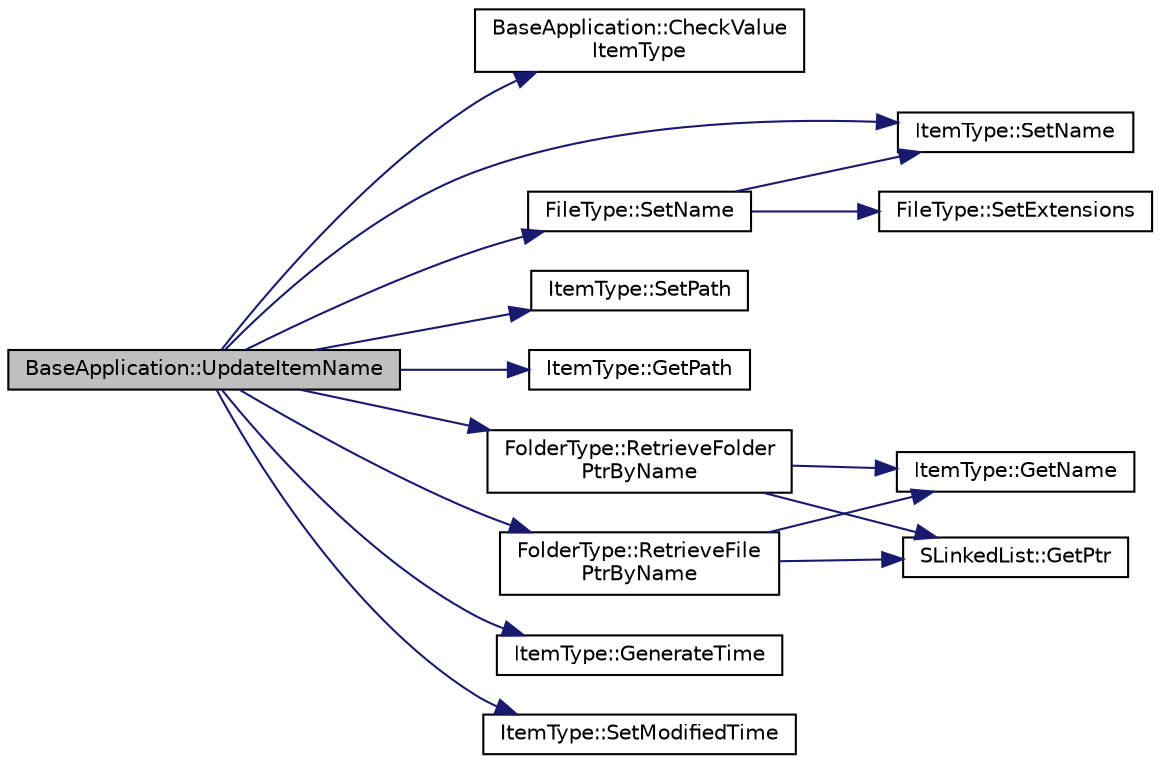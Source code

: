digraph "BaseApplication::UpdateItemName"
{
 // LATEX_PDF_SIZE
  edge [fontname="Helvetica",fontsize="10",labelfontname="Helvetica",labelfontsize="10"];
  node [fontname="Helvetica",fontsize="10",shape=record];
  rankdir="LR";
  Node414 [label="BaseApplication::UpdateItemName",height=0.2,width=0.4,color="black", fillcolor="grey75", style="filled", fontcolor="black",tooltip="Update Item Name you search in Current Folder. @detail operation update [target] [value] it can be on..."];
  Node414 -> Node415 [color="midnightblue",fontsize="10",style="solid",fontname="Helvetica"];
  Node415 [label="BaseApplication::CheckValue\lItemType",height=0.2,width=0.4,color="black", fillcolor="white", style="filled",URL="$class_base_application.html#ad64a38a56c42072975d8b87cfec294ab",tooltip="Check ItemType and Value is right."];
  Node414 -> Node416 [color="midnightblue",fontsize="10",style="solid",fontname="Helvetica"];
  Node416 [label="FileType::SetName",height=0.2,width=0.4,color="black", fillcolor="white", style="filled",URL="$class_file_type.html#a7c9ca3f10dfef3030006550fd0099ce7",tooltip="Set File Name. @detail also Set Extensions."];
  Node416 -> Node417 [color="midnightblue",fontsize="10",style="solid",fontname="Helvetica"];
  Node417 [label="ItemType::SetName",height=0.2,width=0.4,color="black", fillcolor="white", style="filled",URL="$class_item_type.html#aea24328c7ff5e5b1c04599bba74d2f80",tooltip="Set Item Name."];
  Node416 -> Node418 [color="midnightblue",fontsize="10",style="solid",fontname="Helvetica"];
  Node418 [label="FileType::SetExtensions",height=0.2,width=0.4,color="black", fillcolor="white", style="filled",URL="$class_file_type.html#a0ed4831bb1173cc6a4a660afa58a5401",tooltip="Set Extensions. @detail Do not use this except reading data!"];
  Node414 -> Node419 [color="midnightblue",fontsize="10",style="solid",fontname="Helvetica"];
  Node419 [label="ItemType::SetPath",height=0.2,width=0.4,color="black", fillcolor="white", style="filled",URL="$class_item_type.html#a6388a6b8b947b1a75d2a7342ae0b95c3",tooltip="Set Item path."];
  Node414 -> Node420 [color="midnightblue",fontsize="10",style="solid",fontname="Helvetica"];
  Node420 [label="ItemType::GetPath",height=0.2,width=0.4,color="black", fillcolor="white", style="filled",URL="$class_item_type.html#a12779ddd429e3fac928c8ade27b12107",tooltip="Get Item path."];
  Node414 -> Node421 [color="midnightblue",fontsize="10",style="solid",fontname="Helvetica"];
  Node421 [label="FolderType::RetrieveFile\lPtrByName",height=0.2,width=0.4,color="black", fillcolor="white", style="filled",URL="$class_folder_type.html#a8b5028594bd1152e468d1d824472c155",tooltip="Retrieve the pointer of the one File you search in Current Folder."];
  Node421 -> Node422 [color="midnightblue",fontsize="10",style="solid",fontname="Helvetica"];
  Node422 [label="ItemType::GetName",height=0.2,width=0.4,color="black", fillcolor="white", style="filled",URL="$class_item_type.html#a6a8650790e4d0c8a212574cf77e23cb9",tooltip="Get Item name."];
  Node421 -> Node423 [color="midnightblue",fontsize="10",style="solid",fontname="Helvetica"];
  Node423 [label="SLinkedList::GetPtr",height=0.2,width=0.4,color="black", fillcolor="white", style="filled",URL="$class_s_linked_list.html#a4519d71a8e2d58472ff6b3b3319f37af",tooltip="get the data which has same id in the list.(Sequential Search)"];
  Node414 -> Node424 [color="midnightblue",fontsize="10",style="solid",fontname="Helvetica"];
  Node424 [label="ItemType::GenerateTime",height=0.2,width=0.4,color="black", fillcolor="white", style="filled",URL="$class_item_type.html#adbc3ed4932a99903e5f67d7ed43c1ca1",tooltip="generate string type time using the current time."];
  Node414 -> Node425 [color="midnightblue",fontsize="10",style="solid",fontname="Helvetica"];
  Node425 [label="ItemType::SetModifiedTime",height=0.2,width=0.4,color="black", fillcolor="white", style="filled",URL="$class_item_type.html#a5e2de204db26d534a247f9f4b353f2da",tooltip="Set Modified Time. @detail Do not use this except reading data!"];
  Node414 -> Node417 [color="midnightblue",fontsize="10",style="solid",fontname="Helvetica"];
  Node414 -> Node426 [color="midnightblue",fontsize="10",style="solid",fontname="Helvetica"];
  Node426 [label="FolderType::RetrieveFolder\lPtrByName",height=0.2,width=0.4,color="black", fillcolor="white", style="filled",URL="$class_folder_type.html#a90b2b78dc63a1ca0623fa91fa512429d",tooltip="Retrieve the pointer of the one Folder you search in Current Folder."];
  Node426 -> Node422 [color="midnightblue",fontsize="10",style="solid",fontname="Helvetica"];
  Node426 -> Node423 [color="midnightblue",fontsize="10",style="solid",fontname="Helvetica"];
}
